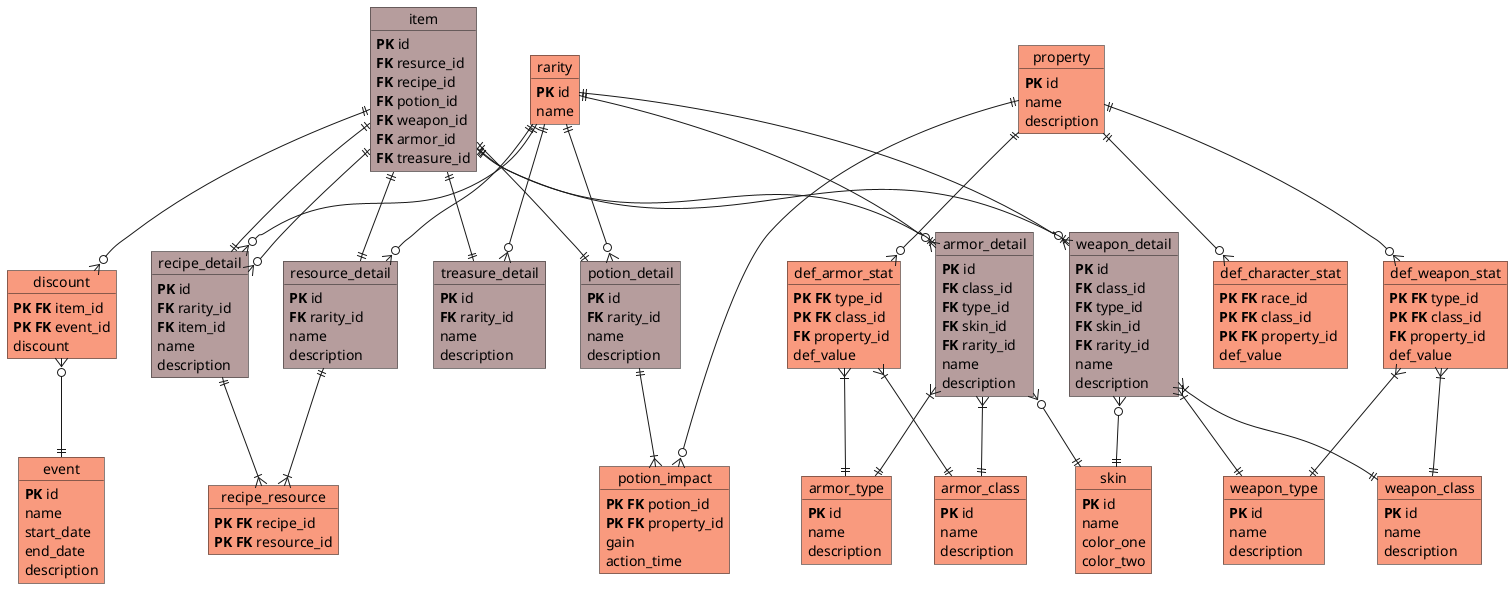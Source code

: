 @startuml B 

object discount #f99a7e {
    **PK** **FK** item_id
    **PK** **FK** event_id
    discount
}
object event #f99a7e {
    **PK** id
    name
    start_date
    end_date
    description
}
object item #b69d9d {
    **PK** id
    **FK** resurce_id
    **FK** recipe_id
    **FK** potion_id
    **FK** weapon_id
    **FK** armor_id
    **FK** treasure_id
}
object rarity #f99a7e { 
    **PK** id 
    name
}
object recipe_resource #f99a7e {
    **PK** **FK** recipe_id
    **PK** **FK** resource_id
}
object "recipe_detail" as recipe #b69d9d  {
    **PK** id
    **FK** rarity_id
    **FK** item_id
    name
    description
}
object "treasure_detail" as treasure #b69d9d  {
    **PK** id
    **FK** rarity_id
    name
    description
}
object "armor_detail" as armor #b69d9d  {
    **PK** id
    **FK** class_id
    **FK** type_id
    **FK** skin_id
    **FK** rarity_id
    name
    description
}
object "weapon_detail" as weapon #b69d9d  {
    **PK** id
    **FK** class_id
    **FK** type_id
    **FK** skin_id
    **FK** rarity_id
    name
    description
}
object "resource_detail" as resource #b69d9d {
    **PK** id
    **FK** rarity_id
    name
    description
}
object skin #f99a7e {
    **PK** id
    name
    color_one
    color_two
}
object "potion_detail" as potion #b69d9d {
    **PK** id
    **FK** rarity_id
    name
    description
}
object armor_type #f99a7e {
    **PK** id
    name
    description
}
object armor_class #f99a7e {
    **PK** id
    name
    description
}
object weapon_type #f99a7e {
    **PK** id
    name
    description
}
object weapon_class #f99a7e {
    **PK** id
    name
    description
}
object potion_impact #f99a7e  {
    **PK** **FK** potion_id
    **PK** **FK** property_id
    gain
    action_time
}
object property #f99a7e  {
    **PK** id
    name
    description
}  
object def_weapon_stat #f99a7e {
    **PK** **FK** type_id
    **PK** **FK** class_id
    **FK** property_id
    def_value
}

object def_armor_stat #f99a7e {
    **PK** **FK** type_id
    **PK** **FK** class_id
    **FK** property_id
    def_value
}
object def_character_stat #f99a7e {
    **PK** **FK** race_id
    **PK** **FK** class_id
    **PK** **FK** property_id
    def_value
}

property ||--o{ def_character_stat
property ||--o{ def_armor_stat
property ||--o{ def_weapon_stat
def_armor_stat }|--|| armor_class
def_armor_stat }|--|| armor_type
def_weapon_stat }|--|| weapon_class
def_weapon_stat }|--|| weapon_type
discount }o--|| event
item ||--o{ discount
item ||--|| treasure
item ||--|| resource
item ||--|| recipe
item ||--|| armor
item ||--|| weapon
item ||--|| potion
rarity ||--o{ treasure
rarity ||--o{ resource
rarity ||--o{ recipe
rarity ||--o{ armor
rarity ||--o{ weapon
rarity ||--o{ potion
weapon }|--|| weapon_class
weapon }|--|| weapon_type
armor }|--|| armor_class
armor }|--|| armor_type
property ||--o{ potion_impact
potion ||--|{ potion_impact
resource ||--|{ recipe_resource
recipe ||--|{ recipe_resource
recipe }o--|| item
armor }o--|| skin
weapon }o--|| skin

@enduml